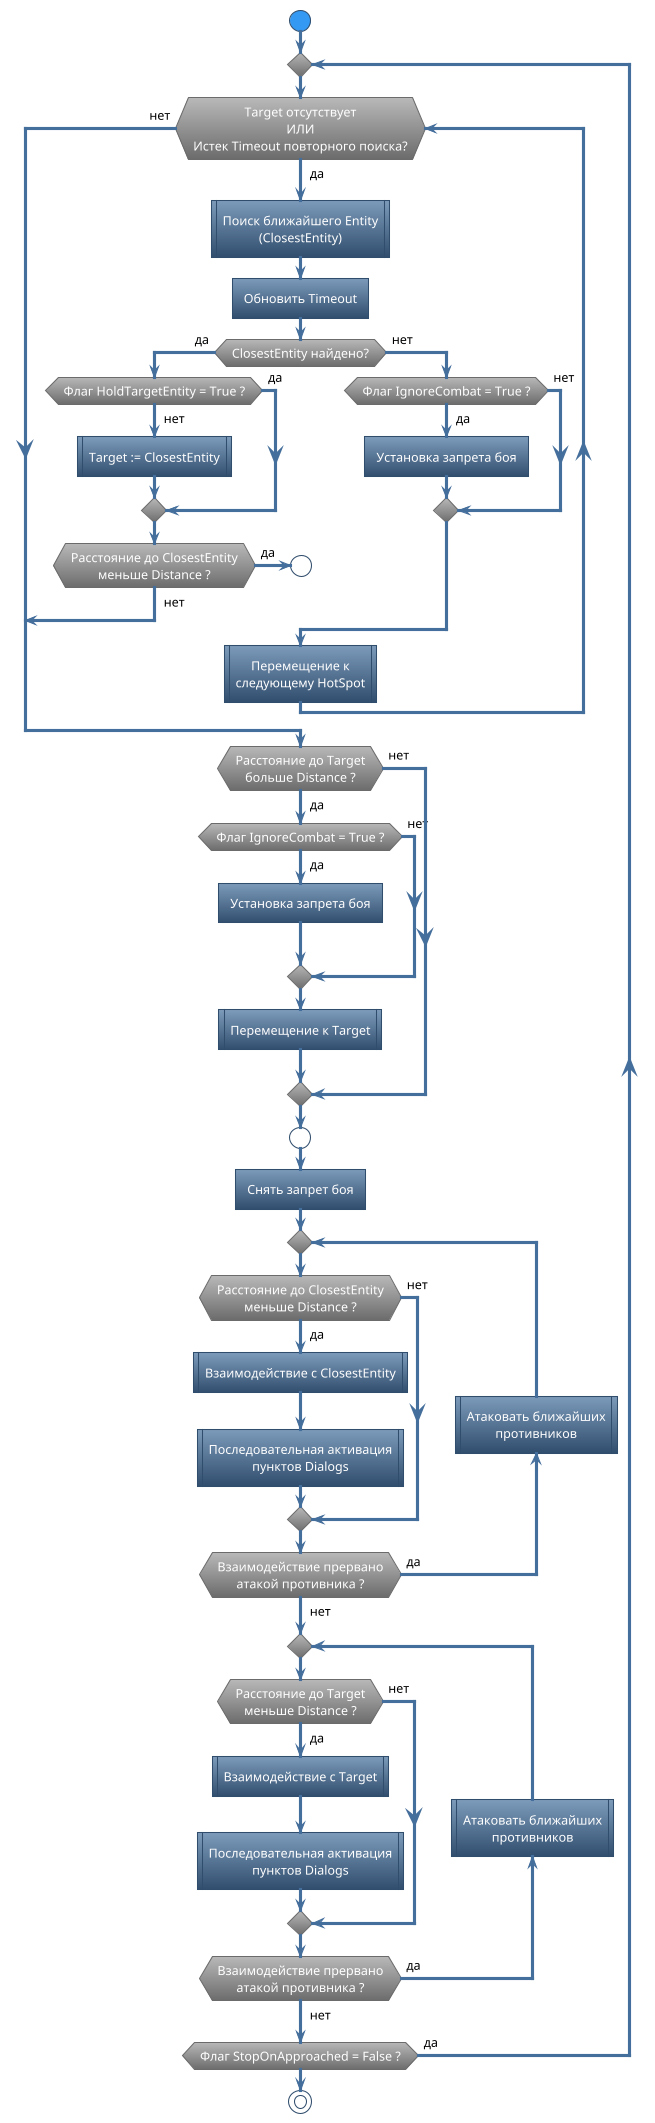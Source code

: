 @startuml
!theme spacelab
skinparam DefaultTextAlignment Center

'skinparam BackgroundColor White

start

repeat

'partition "Поиск" {
    while (Target отсутствует\nИЛИ\nИстек Timeout повторного поиска?) is (<color:black>да)

        :Поиск ближайшего Entity\n(ClosestEntity)|
        :Обновить Timeout]
        if (ClosestEntity найдено?) then (<color:black>да) 
            if (Флаг HoldTargetEntity = True ?) then (<color:black>да) 
            else (<color:black>нет)
                :Target := ClosestEntity|
            endif 
            if (Расстояние до ClosestEntity\nменьше Distance ?) then (<color:black>да)
                (А)
            else (<color:black>нет)
                break
            endif
        else (<color:black>нет)
            if (Флаг IgnoreCombat = True ?) then (<color:black>да) 
                :Установка запрета боя]
            else (<color:black>нет)
            endif
        endif
        :Перемещение к\nследующему HotSpot|
    endwhile (<color:black>нет)
'}


if (Расстояние до Target\nбольше Distance ?) then (<color:black>да)
    if (Флаг IgnoreCombat = True ?) then (<color:black>да) 
        :Установка запрета боя]
    else (<color:black>нет)
    endif
    :Перемещение к Target|
else (<color:black>нет)
endif


(А)

:Снять запрет боя]

repeat
if(Расстояние до ClosestEntity\nменьше Distance ?) then (<color:black>да)
    :Взаимодействие c ClosestEntity|
    :Последовательная активация\nпунктов Dialogs|
else (<color:black>нет)
endif
backward :Атаковать ближайших\nпротивников|
repeat while(Взаимодействие прервано\nатакой противника ?) is (<color:black>да) not (<color:black>нет)

repeat
if(Расстояние до Target\nменьше Distance ?) then (<color:black>да)
    :Взаимодействие c Target|
    :Последовательная активация\nпунктов Dialogs|
else (<color:black>нет)
endif
backward :Атаковать ближайших\nпротивников|
repeat while(Взаимодействие прервано\nатакой противника ?) is (<color:black>да) not (<color:black>нет)


repeat while (Флаг StopOnApproached = False ?) is (<color:black>да) 

stop

@enduml